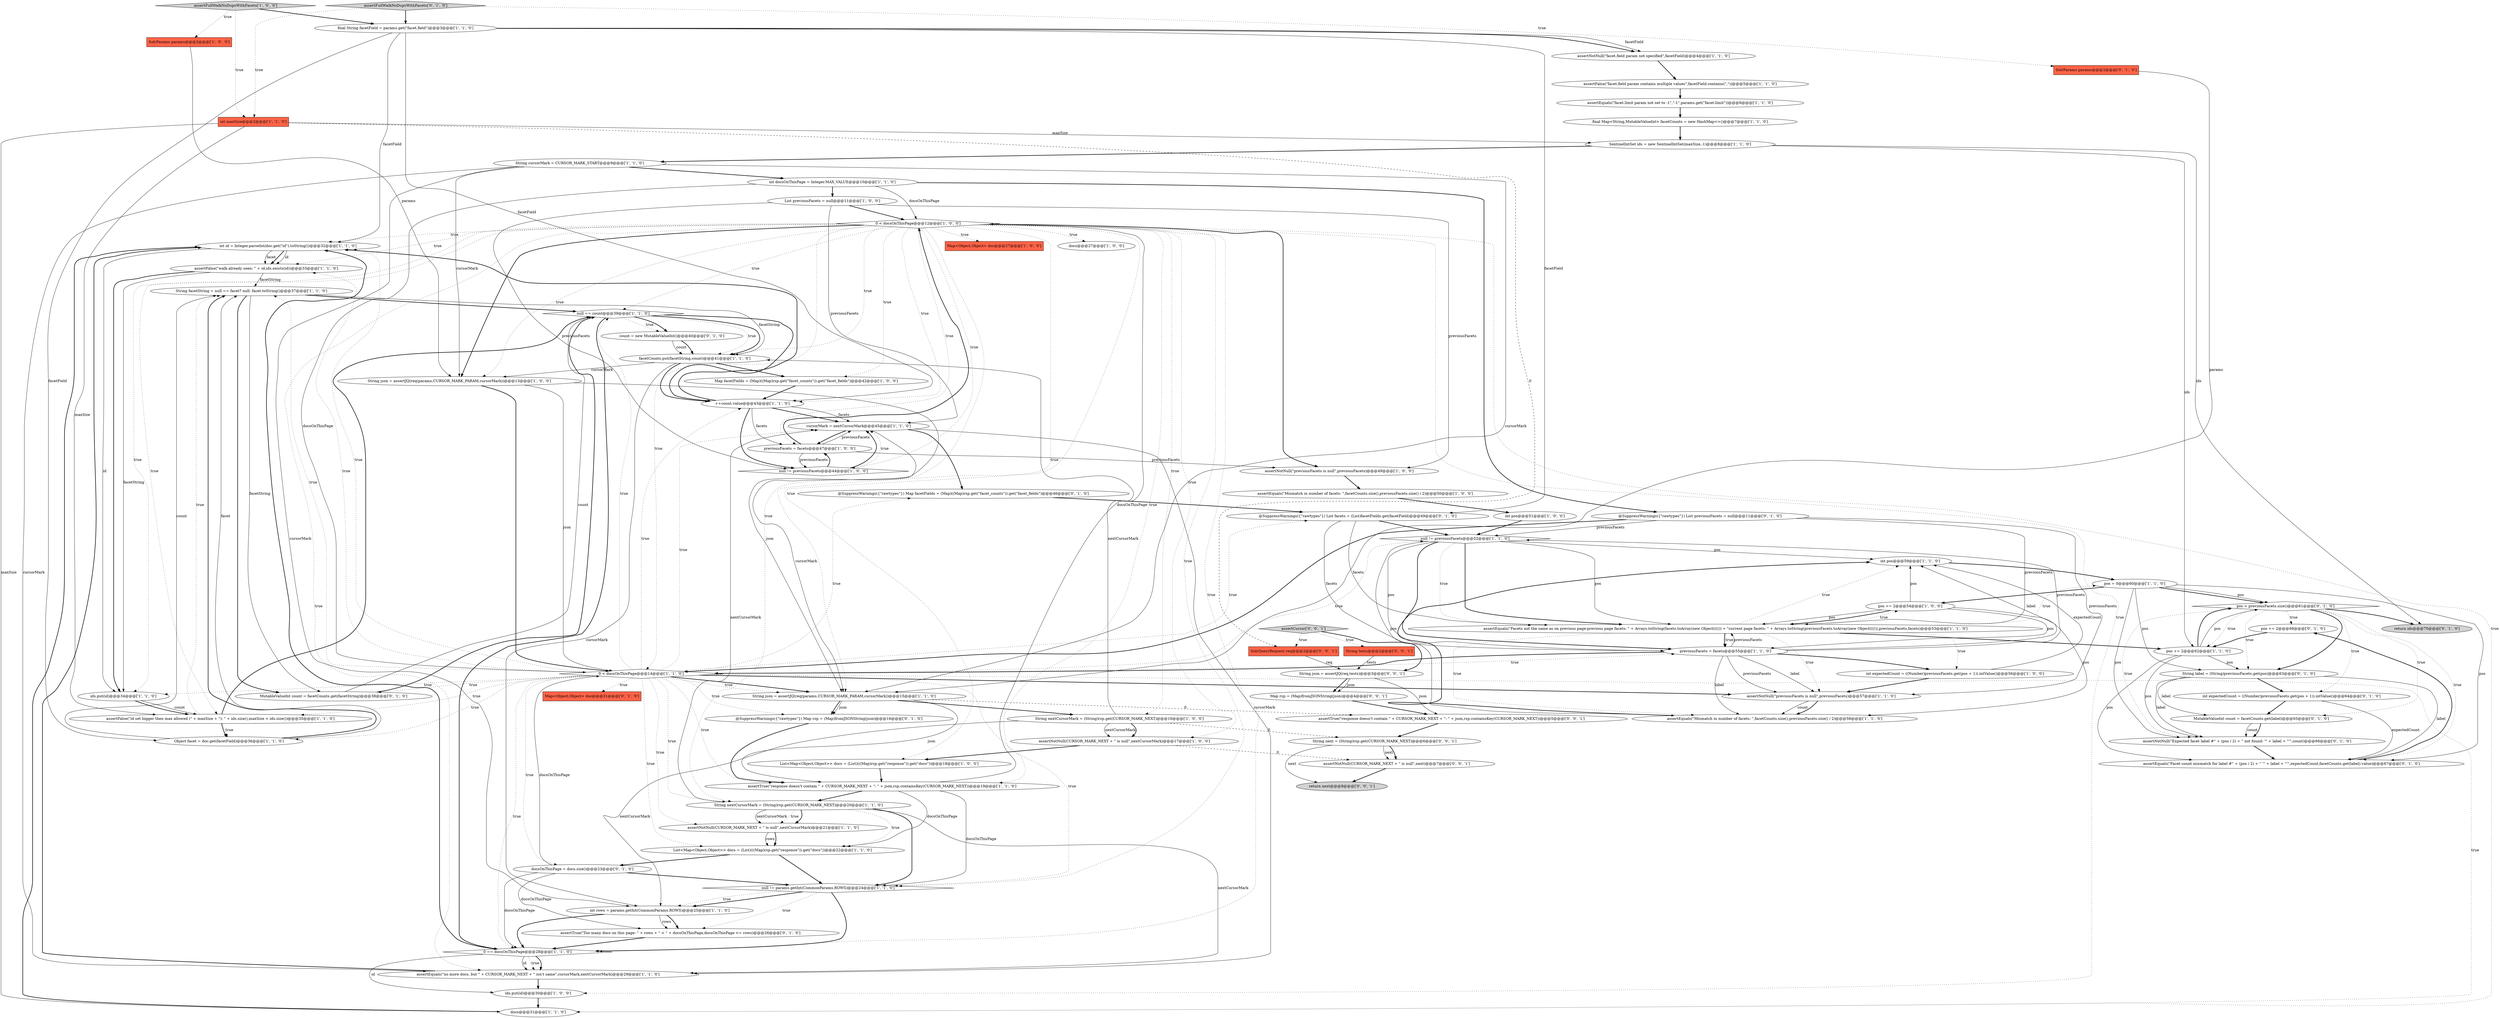 digraph {
22 [style = filled, label = "docs@@@27@@@['1', '0', '0']", fillcolor = white, shape = ellipse image = "AAA0AAABBB1BBB"];
23 [style = filled, label = "int id = Integer.parseInt(doc.get(\"id\").toString())@@@32@@@['1', '1', '0']", fillcolor = white, shape = ellipse image = "AAA0AAABBB1BBB"];
48 [style = filled, label = "null == count@@@39@@@['1', '1', '0']", fillcolor = white, shape = diamond image = "AAA0AAABBB1BBB"];
76 [style = filled, label = "String tests@@@2@@@['0', '0', '1']", fillcolor = tomato, shape = box image = "AAA0AAABBB3BBB"];
14 [style = filled, label = "int rows = params.getInt(CommonParams.ROWS)@@@25@@@['1', '1', '0']", fillcolor = white, shape = ellipse image = "AAA0AAABBB1BBB"];
56 [style = filled, label = "int docsOnThisPage = Integer.MAX_VALUE@@@10@@@['1', '1', '0']", fillcolor = white, shape = ellipse image = "AAA0AAABBB1BBB"];
64 [style = filled, label = "Map<Object,Object> doc@@@31@@@['0', '1', '0']", fillcolor = tomato, shape = box image = "AAA0AAABBB2BBB"];
1 [style = filled, label = "Map<Object,Object> doc@@@27@@@['1', '0', '0']", fillcolor = tomato, shape = box image = "AAA0AAABBB1BBB"];
25 [style = filled, label = "assertEquals(\"facet.limit param not set to -1\",\"-1\",params.get(\"facet.limit\"))@@@6@@@['1', '1', '0']", fillcolor = white, shape = ellipse image = "AAA0AAABBB1BBB"];
84 [style = filled, label = "String next = (String)rsp.get(CURSOR_MARK_NEXT)@@@6@@@['0', '0', '1']", fillcolor = white, shape = ellipse image = "AAA0AAABBB3BBB"];
45 [style = filled, label = "int pos@@@51@@@['1', '0', '0']", fillcolor = white, shape = ellipse image = "AAA0AAABBB1BBB"];
62 [style = filled, label = "pos += 2@@@68@@@['0', '1', '0']", fillcolor = white, shape = ellipse image = "AAA0AAABBB2BBB"];
46 [style = filled, label = "pos += 2@@@62@@@['1', '1', '0']", fillcolor = white, shape = ellipse image = "AAA0AAABBB1BBB"];
35 [style = filled, label = "ids.put(id)@@@30@@@['1', '0', '0']", fillcolor = white, shape = ellipse image = "AAA0AAABBB1BBB"];
65 [style = filled, label = "return ids@@@70@@@['0', '1', '0']", fillcolor = lightgray, shape = ellipse image = "AAA0AAABBB2BBB"];
5 [style = filled, label = "Object facet = doc.get(facetField)@@@36@@@['1', '1', '0']", fillcolor = white, shape = ellipse image = "AAA0AAABBB1BBB"];
10 [style = filled, label = "null != previousFacets@@@52@@@['1', '1', '0']", fillcolor = white, shape = diamond image = "AAA0AAABBB1BBB"];
54 [style = filled, label = "int expectedCount = ((Number)previousFacets.get(pos + 1)).intValue()@@@56@@@['1', '0', '0']", fillcolor = white, shape = ellipse image = "AAA0AAABBB1BBB"];
30 [style = filled, label = "assertNotNull(\"previousFacets is null\",previousFacets)@@@49@@@['1', '0', '0']", fillcolor = white, shape = ellipse image = "AAA0AAABBB1BBB"];
37 [style = filled, label = "assertNotNull(CURSOR_MARK_NEXT + \" is null\",nextCursorMark)@@@21@@@['1', '1', '0']", fillcolor = white, shape = ellipse image = "AAA0AAABBB1BBB"];
75 [style = filled, label = "@SuppressWarnings({\"rawtypes\"}) List previousFacets = null@@@11@@@['0', '1', '0']", fillcolor = white, shape = ellipse image = "AAA0AAABBB2BBB"];
78 [style = filled, label = "assertNotNull(CURSOR_MARK_NEXT + \" is null\",next)@@@7@@@['0', '0', '1']", fillcolor = white, shape = ellipse image = "AAA0AAABBB3BBB"];
41 [style = filled, label = "pos = 0@@@60@@@['1', '1', '0']", fillcolor = white, shape = ellipse image = "AAA0AAABBB1BBB"];
71 [style = filled, label = "pos < previousFacets.size()@@@61@@@['0', '1', '0']", fillcolor = white, shape = diamond image = "AAA0AAABBB2BBB"];
19 [style = filled, label = "Map facetFields = (Map)((Map)rsp.get(\"facet_counts\")).get(\"facet_fields\")@@@42@@@['1', '0', '0']", fillcolor = white, shape = ellipse image = "AAA0AAABBB1BBB"];
70 [style = filled, label = "String label = (String)previousFacets.get(pos)@@@63@@@['0', '1', '0']", fillcolor = white, shape = ellipse image = "AAA0AAABBB2BBB"];
74 [style = filled, label = "@SuppressWarnings({\"rawtypes\"}) Map facetFields = (Map)((Map)rsp.get(\"facet_counts\")).get(\"facet_fields\")@@@46@@@['0', '1', '0']", fillcolor = white, shape = ellipse image = "AAA0AAABBB2BBB"];
18 [style = filled, label = "assertFullWalkNoDupsWithFacets['1', '0', '0']", fillcolor = lightgray, shape = diamond image = "AAA0AAABBB1BBB"];
51 [style = filled, label = "String facetString = null == facet? null: facet.toString()@@@37@@@['1', '1', '0']", fillcolor = white, shape = ellipse image = "AAA0AAABBB1BBB"];
77 [style = filled, label = "assertCursor['0', '0', '1']", fillcolor = lightgray, shape = diamond image = "AAA0AAABBB3BBB"];
57 [style = filled, label = "int expectedCount = ((Number)previousFacets.get(pos + 1)).intValue()@@@64@@@['0', '1', '0']", fillcolor = white, shape = ellipse image = "AAA0AAABBB2BBB"];
11 [style = filled, label = "final String facetField = params.get(\"facet.field\")@@@3@@@['1', '1', '0']", fillcolor = white, shape = ellipse image = "AAA0AAABBB1BBB"];
81 [style = filled, label = "SolrQueryRequest req@@@2@@@['0', '0', '1']", fillcolor = tomato, shape = box image = "AAA0AAABBB3BBB"];
15 [style = filled, label = "docs@@@31@@@['1', '1', '0']", fillcolor = white, shape = ellipse image = "AAA0AAABBB1BBB"];
67 [style = filled, label = "MutableValueInt count = facetCounts.get(facetString)@@@38@@@['0', '1', '0']", fillcolor = white, shape = ellipse image = "AAA0AAABBB2BBB"];
16 [style = filled, label = "assertNotNull(\"facet.field param not specified\",facetField)@@@4@@@['1', '1', '0']", fillcolor = white, shape = ellipse image = "AAA0AAABBB1BBB"];
2 [style = filled, label = "assertNotNull(\"previousFacets is null\",previousFacets)@@@57@@@['1', '1', '0']", fillcolor = white, shape = ellipse image = "AAA0AAABBB1BBB"];
29 [style = filled, label = "int pos@@@59@@@['1', '1', '0']", fillcolor = white, shape = ellipse image = "AAA0AAABBB1BBB"];
24 [style = filled, label = "List<Map<Object,Object>> docs = (List)(((Map)rsp.get(\"response\")).get(\"docs\"))@@@18@@@['1', '0', '0']", fillcolor = white, shape = ellipse image = "AAA0AAABBB1BBB"];
42 [style = filled, label = "0 < docsOnThisPage@@@14@@@['1', '1', '0']", fillcolor = white, shape = diamond image = "AAA0AAABBB1BBB"];
34 [style = filled, label = "String nextCursorMark = (String)rsp.get(CURSOR_MARK_NEXT)@@@16@@@['1', '0', '0']", fillcolor = white, shape = ellipse image = "AAA0AAABBB1BBB"];
73 [style = filled, label = "@SuppressWarnings({\"rawtypes\"}) List facets = (List)facetFields.get(facetField)@@@49@@@['0', '1', '0']", fillcolor = white, shape = ellipse image = "AAA1AAABBB2BBB"];
47 [style = filled, label = "List previousFacets = null@@@11@@@['1', '0', '0']", fillcolor = white, shape = ellipse image = "AAA0AAABBB1BBB"];
63 [style = filled, label = "count = new MutableValueInt()@@@40@@@['0', '1', '0']", fillcolor = white, shape = ellipse image = "AAA0AAABBB2BBB"];
43 [style = filled, label = "previousFacets = facets@@@55@@@['1', '1', '0']", fillcolor = white, shape = ellipse image = "AAA0AAABBB1BBB"];
26 [style = filled, label = "String json = assertJQ(req(params,CURSOR_MARK_PARAM,cursorMark))@@@15@@@['1', '1', '0']", fillcolor = white, shape = ellipse image = "AAA0AAABBB1BBB"];
28 [style = filled, label = "assertEquals(\"no more docs, but \" + CURSOR_MARK_NEXT + \" isn't same\",cursorMark,nextCursorMark)@@@29@@@['1', '1', '0']", fillcolor = white, shape = ellipse image = "AAA0AAABBB1BBB"];
49 [style = filled, label = "pos += 2@@@54@@@['1', '0', '0']", fillcolor = white, shape = ellipse image = "AAA0AAABBB1BBB"];
69 [style = filled, label = "assertTrue(\"Too many docs on this page: \" + rows + \" < \" + docsOnThisPage,docsOnThisPage <= rows)@@@26@@@['0', '1', '0']", fillcolor = white, shape = ellipse image = "AAA0AAABBB2BBB"];
12 [style = filled, label = "null != previousFacets@@@44@@@['1', '0', '0']", fillcolor = white, shape = diamond image = "AAA0AAABBB1BBB"];
21 [style = filled, label = "List<Map<Object,Object>> docs = (List)(((Map)rsp.get(\"response\")).get(\"docs\"))@@@22@@@['1', '1', '0']", fillcolor = white, shape = ellipse image = "AAA0AAABBB1BBB"];
82 [style = filled, label = "assertTrue(\"response doesn't contain \" + CURSOR_MARK_NEXT + \": \" + json,rsp.containsKey(CURSOR_MARK_NEXT))@@@5@@@['0', '0', '1']", fillcolor = white, shape = ellipse image = "AAA0AAABBB3BBB"];
52 [style = filled, label = "assertEquals(\"Mismatch in number of facets: \",facetCounts.size(),previousFacets.size() / 2)@@@58@@@['1', '1', '0']", fillcolor = white, shape = ellipse image = "AAA0AAABBB1BBB"];
36 [style = filled, label = "null != params.getInt(CommonParams.ROWS)@@@24@@@['1', '1', '0']", fillcolor = white, shape = diamond image = "AAA0AAABBB1BBB"];
31 [style = filled, label = "assertNotNull(CURSOR_MARK_NEXT + \" is null\",nextCursorMark)@@@17@@@['1', '0', '0']", fillcolor = white, shape = ellipse image = "AAA0AAABBB1BBB"];
40 [style = filled, label = "assertFalse(\"walk already seen: \" + id,ids.exists(id))@@@33@@@['1', '1', '0']", fillcolor = white, shape = ellipse image = "AAA0AAABBB1BBB"];
44 [style = filled, label = "assertEquals(\"Mismatch in number of facets: \",facetCounts.size(),previousFacets.size() / 2)@@@50@@@['1', '0', '0']", fillcolor = white, shape = ellipse image = "AAA0AAABBB1BBB"];
79 [style = filled, label = "Map rsp = (Map)fromJSONString(json)@@@4@@@['0', '0', '1']", fillcolor = white, shape = ellipse image = "AAA0AAABBB3BBB"];
8 [style = filled, label = "++count.value@@@43@@@['1', '1', '0']", fillcolor = white, shape = ellipse image = "AAA0AAABBB1BBB"];
61 [style = filled, label = "SolrParams params@@@2@@@['0', '1', '0']", fillcolor = tomato, shape = box image = "AAA0AAABBB2BBB"];
33 [style = filled, label = "ids.put(id)@@@34@@@['1', '1', '0']", fillcolor = white, shape = ellipse image = "AAA0AAABBB1BBB"];
39 [style = filled, label = "facetCounts.put(facetString,count)@@@41@@@['1', '1', '0']", fillcolor = white, shape = ellipse image = "AAA0AAABBB1BBB"];
60 [style = filled, label = "assertFullWalkNoDupsWithFacets['0', '1', '0']", fillcolor = lightgray, shape = diamond image = "AAA0AAABBB2BBB"];
59 [style = filled, label = "docsOnThisPage = docs.size()@@@23@@@['0', '1', '0']", fillcolor = white, shape = ellipse image = "AAA0AAABBB2BBB"];
9 [style = filled, label = "SentinelIntSet ids = new SentinelIntSet(maxSize,-1)@@@8@@@['1', '1', '0']", fillcolor = white, shape = ellipse image = "AAA0AAABBB1BBB"];
3 [style = filled, label = "previousFacets = facets@@@47@@@['1', '0', '0']", fillcolor = white, shape = ellipse image = "AAA0AAABBB1BBB"];
83 [style = filled, label = "String json = assertJQ(req,tests)@@@3@@@['0', '0', '1']", fillcolor = white, shape = ellipse image = "AAA0AAABBB3BBB"];
27 [style = filled, label = "assertFalse(\"id set bigger then max allowed (\" + maxSize + \"): \" + ids.size(),maxSize < ids.size())@@@35@@@['1', '1', '0']", fillcolor = white, shape = ellipse image = "AAA0AAABBB1BBB"];
68 [style = filled, label = "assertEquals(\"Facet count mismatch for label #\" + (pos / 2) + \" '\" + label + \"'\",expectedCount,facetCounts.get(label).value)@@@67@@@['0', '1', '0']", fillcolor = white, shape = ellipse image = "AAA0AAABBB2BBB"];
32 [style = filled, label = "0 == docsOnThisPage@@@28@@@['1', '1', '0']", fillcolor = white, shape = diamond image = "AAA0AAABBB1BBB"];
20 [style = filled, label = "assertEquals(\"Facets not the same as on previous page:previous page facets: \" + Arrays.toString(facets.toArray(new Object(((()) + \"current page facets: \" + Arrays.toString(previousFacets.toArray(new Object(((()),previousFacets,facets)@@@53@@@['1', '1', '0']", fillcolor = white, shape = ellipse image = "AAA0AAABBB1BBB"];
6 [style = filled, label = "final Map<String,MutableValueInt> facetCounts = new HashMap<>()@@@7@@@['1', '1', '0']", fillcolor = white, shape = ellipse image = "AAA0AAABBB1BBB"];
38 [style = filled, label = "String nextCursorMark = (String)rsp.get(CURSOR_MARK_NEXT)@@@20@@@['1', '1', '0']", fillcolor = white, shape = ellipse image = "AAA0AAABBB1BBB"];
58 [style = filled, label = "@SuppressWarnings({\"rawtypes\"}) Map rsp = (Map)fromJSONString(json)@@@16@@@['0', '1', '0']", fillcolor = white, shape = ellipse image = "AAA0AAABBB2BBB"];
50 [style = filled, label = "String cursorMark = CURSOR_MARK_START@@@9@@@['1', '1', '0']", fillcolor = white, shape = ellipse image = "AAA0AAABBB1BBB"];
53 [style = filled, label = "assertFalse(\"facet.field param contains multiple values\",facetField.contains(\",\"))@@@5@@@['1', '1', '0']", fillcolor = white, shape = ellipse image = "AAA0AAABBB1BBB"];
80 [style = filled, label = "return next@@@8@@@['0', '0', '1']", fillcolor = lightgray, shape = ellipse image = "AAA0AAABBB3BBB"];
0 [style = filled, label = "SolrParams params@@@2@@@['1', '0', '0']", fillcolor = tomato, shape = box image = "AAA0AAABBB1BBB"];
66 [style = filled, label = "MutableValueInt count = facetCounts.get(label)@@@65@@@['0', '1', '0']", fillcolor = white, shape = ellipse image = "AAA0AAABBB2BBB"];
4 [style = filled, label = "assertTrue(\"response doesn't contain \" + CURSOR_MARK_NEXT + \": \" + json,rsp.containsKey(CURSOR_MARK_NEXT))@@@19@@@['1', '1', '0']", fillcolor = white, shape = ellipse image = "AAA0AAABBB1BBB"];
17 [style = filled, label = "cursorMark = nextCursorMark@@@45@@@['1', '1', '0']", fillcolor = white, shape = ellipse image = "AAA0AAABBB1BBB"];
7 [style = filled, label = "0 < docsOnThisPage@@@12@@@['1', '0', '0']", fillcolor = white, shape = diamond image = "AAA0AAABBB1BBB"];
55 [style = filled, label = "String json = assertJQ(req(params,CURSOR_MARK_PARAM,cursorMark))@@@13@@@['1', '0', '0']", fillcolor = white, shape = ellipse image = "AAA0AAABBB1BBB"];
13 [style = filled, label = "int maxSize@@@2@@@['1', '1', '0']", fillcolor = tomato, shape = box image = "AAA0AAABBB1BBB"];
72 [style = filled, label = "assertNotNull(\"Expected facet label #\" + (pos / 2) + \" not found: '\" + label + \"'\",count)@@@66@@@['0', '1', '0']", fillcolor = white, shape = ellipse image = "AAA0AAABBB2BBB"];
51->48 [style = bold, label=""];
55->42 [style = solid, label="json"];
83->79 [style = bold, label=""];
41->72 [style = solid, label="pos"];
32->23 [style = bold, label=""];
17->28 [style = solid, label="cursorMark"];
43->54 [style = bold, label=""];
75->2 [style = solid, label="previousFacets"];
71->72 [style = dotted, label="true"];
38->36 [style = bold, label=""];
50->55 [style = solid, label="cursorMark"];
60->11 [style = bold, label=""];
66->72 [style = solid, label="count"];
14->32 [style = bold, label=""];
75->42 [style = bold, label=""];
48->8 [style = bold, label=""];
77->83 [style = bold, label=""];
69->32 [style = bold, label=""];
38->17 [style = solid, label="nextCursorMark"];
19->8 [style = bold, label=""];
7->38 [style = dotted, label="true"];
20->43 [style = dotted, label="true"];
62->46 [style = bold, label=""];
46->68 [style = solid, label="pos"];
41->68 [style = solid, label="pos"];
11->16 [style = bold, label=""];
26->82 [style = dashed, label="0"];
9->65 [style = solid, label="ids"];
51->67 [style = solid, label="facetString"];
53->25 [style = bold, label=""];
17->3 [style = bold, label=""];
3->7 [style = bold, label=""];
27->51 [style = dotted, label="true"];
57->66 [style = bold, label=""];
71->70 [style = dotted, label="true"];
46->72 [style = solid, label="pos"];
43->42 [style = bold, label=""];
76->83 [style = solid, label="tests"];
63->39 [style = bold, label=""];
3->17 [style = solid, label="previousFacets"];
18->13 [style = dotted, label="true"];
42->33 [style = dotted, label="true"];
7->31 [style = dotted, label="true"];
42->40 [style = dotted, label="true"];
61->26 [style = solid, label="params"];
20->46 [style = bold, label=""];
42->2 [style = bold, label=""];
71->57 [style = dotted, label="true"];
54->29 [style = solid, label="expectedCount"];
7->48 [style = dotted, label="true"];
48->39 [style = dotted, label="true"];
32->28 [style = bold, label=""];
7->15 [style = dotted, label="true"];
41->71 [style = bold, label=""];
49->29 [style = solid, label="pos"];
81->83 [style = solid, label="req"];
83->79 [style = solid, label="json"];
41->49 [style = bold, label=""];
71->46 [style = dotted, label="true"];
11->23 [style = solid, label="facetField"];
46->70 [style = solid, label="pos"];
82->84 [style = bold, label=""];
20->41 [style = dotted, label="true"];
41->71 [style = solid, label="pos"];
43->20 [style = solid, label="previousFacets"];
84->78 [style = solid, label="next"];
48->63 [style = dotted, label="true"];
7->23 [style = dotted, label="true"];
42->58 [style = dotted, label="true"];
42->5 [style = dotted, label="true"];
71->70 [style = bold, label=""];
34->31 [style = solid, label="nextCursorMark"];
59->42 [style = solid, label="docsOnThisPage"];
7->34 [style = dotted, label="true"];
33->27 [style = bold, label=""];
75->20 [style = solid, label="previousFacets"];
10->52 [style = solid, label="pos"];
21->59 [style = bold, label=""];
66->72 [style = bold, label=""];
42->27 [style = dotted, label="true"];
50->14 [style = solid, label="cursorMark"];
40->51 [style = solid, label="facetString"];
0->55 [style = solid, label="params"];
56->7 [style = solid, label="docsOnThisPage"];
59->32 [style = solid, label="docsOnThisPage"];
43->10 [style = solid, label="previousFacets"];
7->55 [style = dotted, label="true"];
7->8 [style = dotted, label="true"];
13->81 [style = dashed, label="0"];
47->7 [style = bold, label=""];
11->8 [style = solid, label="facetField"];
17->26 [style = solid, label="cursorMark"];
15->23 [style = bold, label=""];
51->39 [style = solid, label="facetString"];
10->43 [style = solid, label="pos"];
8->23 [style = bold, label=""];
20->49 [style = dotted, label="true"];
42->8 [style = dotted, label="true"];
52->29 [style = bold, label=""];
23->40 [style = solid, label="id"];
20->29 [style = dotted, label="true"];
42->26 [style = dotted, label="true"];
50->28 [style = solid, label="cursorMark"];
7->55 [style = bold, label=""];
16->53 [style = bold, label=""];
67->48 [style = bold, label=""];
5->51 [style = bold, label=""];
11->5 [style = solid, label="facetField"];
20->54 [style = dotted, label="true"];
37->21 [style = bold, label=""];
42->37 [style = dotted, label="true"];
17->74 [style = bold, label=""];
4->21 [style = solid, label="docsOnThisPage"];
43->52 [style = solid, label="label"];
43->29 [style = solid, label="label"];
59->36 [style = bold, label=""];
42->59 [style = dotted, label="true"];
71->66 [style = dotted, label="true"];
13->27 [style = solid, label="maxSize"];
36->14 [style = bold, label=""];
37->21 [style = solid, label="rows"];
35->15 [style = bold, label=""];
51->67 [style = bold, label=""];
42->21 [style = dotted, label="true"];
7->24 [style = dotted, label="true"];
60->13 [style = dotted, label="true"];
7->33 [style = dotted, label="true"];
32->35 [style = solid, label="id"];
78->80 [style = bold, label=""];
10->20 [style = dotted, label="true"];
42->26 [style = bold, label=""];
11->73 [style = solid, label="facetField"];
39->19 [style = bold, label=""];
9->50 [style = bold, label=""];
21->36 [style = bold, label=""];
7->22 [style = dotted, label="true"];
7->32 [style = dotted, label="true"];
42->17 [style = dotted, label="true"];
48->32 [style = bold, label=""];
59->69 [style = solid, label="docsOnThisPage"];
70->72 [style = solid, label="label"];
2->52 [style = solid, label="count"];
10->29 [style = solid, label="pos"];
47->17 [style = solid, label="previousFacets"];
10->20 [style = bold, label=""];
42->15 [style = dotted, label="true"];
38->21 [style = dotted, label="true"];
42->67 [style = dotted, label="true"];
7->4 [style = dotted, label="true"];
11->16 [style = solid, label="facetField"];
8->17 [style = solid, label="facets"];
32->28 [style = solid, label="id"];
43->2 [style = solid, label="label"];
42->74 [style = dotted, label="true"];
42->10 [style = dotted, label="true"];
49->20 [style = solid, label="pos"];
54->2 [style = bold, label=""];
27->5 [style = dotted, label="true"];
23->40 [style = solid, label="facet"];
39->55 [style = solid, label="cursorMark"];
67->48 [style = solid, label="count"];
34->14 [style = solid, label="nextCursorMark"];
75->10 [style = solid, label="previousFacets"];
41->70 [style = solid, label="pos"];
42->43 [style = dotted, label="true"];
39->14 [style = solid, label="cursorMark"];
24->4 [style = bold, label=""];
40->33 [style = solid, label="facetString"];
73->20 [style = solid, label="facets"];
38->37 [style = bold, label=""];
50->26 [style = solid, label="cursorMark"];
28->23 [style = bold, label=""];
40->33 [style = bold, label=""];
29->41 [style = bold, label=""];
7->26 [style = dotted, label="true"];
7->1 [style = dotted, label="true"];
73->10 [style = bold, label=""];
46->71 [style = bold, label=""];
77->81 [style = dotted, label="true"];
63->39 [style = solid, label="count"];
7->27 [style = dotted, label="true"];
42->73 [style = dotted, label="true"];
49->43 [style = solid, label="pos"];
36->69 [style = dotted, label="true"];
70->68 [style = solid, label="label"];
55->26 [style = solid, label="json"];
42->51 [style = dotted, label="true"];
38->37 [style = solid, label="nextCursorMark"];
12->17 [style = bold, label=""];
32->28 [style = dotted, label="true"];
47->12 [style = solid, label="previousFacets"];
39->8 [style = bold, label=""];
7->36 [style = dotted, label="true"];
7->28 [style = dotted, label="true"];
71->68 [style = dotted, label="true"];
26->34 [style = bold, label=""];
34->31 [style = bold, label=""];
13->15 [style = solid, label="maxSize"];
12->3 [style = bold, label=""];
18->0 [style = dotted, label="true"];
42->36 [style = dotted, label="true"];
56->47 [style = bold, label=""];
83->82 [style = solid, label="json"];
84->80 [style = solid, label="next"];
36->32 [style = bold, label=""];
48->63 [style = bold, label=""];
23->40 [style = bold, label=""];
7->39 [style = dotted, label="true"];
20->43 [style = bold, label=""];
38->37 [style = dotted, label="true"];
70->66 [style = solid, label="label"];
50->56 [style = bold, label=""];
42->48 [style = dotted, label="true"];
25->6 [style = bold, label=""];
18->11 [style = bold, label=""];
13->9 [style = solid, label="maxSize"];
72->68 [style = bold, label=""];
84->78 [style = bold, label=""];
7->42 [style = dotted, label="true"];
7->3 [style = dotted, label="true"];
7->35 [style = dotted, label="true"];
34->84 [style = dashed, label="0"];
77->76 [style = dotted, label="true"];
7->19 [style = dotted, label="true"];
4->38 [style = bold, label=""];
42->23 [style = dotted, label="true"];
28->35 [style = bold, label=""];
49->20 [style = bold, label=""];
27->48 [style = bold, label=""];
79->82 [style = bold, label=""];
8->12 [style = bold, label=""];
71->62 [style = dotted, label="true"];
31->78 [style = dashed, label="0"];
68->62 [style = bold, label=""];
26->58 [style = bold, label=""];
20->2 [style = dotted, label="true"];
60->61 [style = dotted, label="true"];
70->57 [style = bold, label=""];
43->2 [style = solid, label="previousFacets"];
55->42 [style = bold, label=""];
47->30 [style = solid, label="previousFacets"];
7->12 [style = dotted, label="true"];
56->42 [style = solid, label="docsOnThisPage"];
44->45 [style = bold, label=""];
14->69 [style = bold, label=""];
38->28 [style = solid, label="nextCursorMark"];
20->52 [style = dotted, label="true"];
8->3 [style = solid, label="facets"];
48->39 [style = bold, label=""];
2->52 [style = bold, label=""];
8->17 [style = bold, label=""];
49->52 [style = solid, label="pos"];
5->51 [style = solid, label="facet"];
10->20 [style = solid, label="pos"];
14->69 [style = solid, label="rows"];
42->4 [style = dotted, label="true"];
6->9 [style = bold, label=""];
12->17 [style = dotted, label="true"];
4->36 [style = solid, label="docsOnThisPage"];
57->68 [style = solid, label="expectedCount"];
3->12 [style = solid, label="previousFacets"];
73->43 [style = solid, label="facets"];
26->58 [style = solid, label="json"];
23->33 [style = solid, label="id"];
27->5 [style = bold, label=""];
10->43 [style = bold, label=""];
42->38 [style = dotted, label="true"];
4->7 [style = solid, label="docsOnThisPage"];
3->30 [style = solid, label="previousFacets"];
34->39 [style = solid, label="nextCursorMark"];
56->75 [style = bold, label=""];
42->64 [style = dotted, label="true"];
7->40 [style = dotted, label="true"];
31->24 [style = bold, label=""];
58->4 [style = bold, label=""];
9->46 [style = solid, label="ids"];
74->73 [style = bold, label=""];
30->44 [style = bold, label=""];
46->71 [style = solid, label="pos"];
71->65 [style = bold, label=""];
33->27 [style = solid, label="count"];
36->14 [style = dotted, label="true"];
42->32 [style = dotted, label="true"];
45->10 [style = bold, label=""];
5->51 [style = solid, label="count"];
26->4 [style = solid, label="json"];
7->30 [style = bold, label=""];
}
